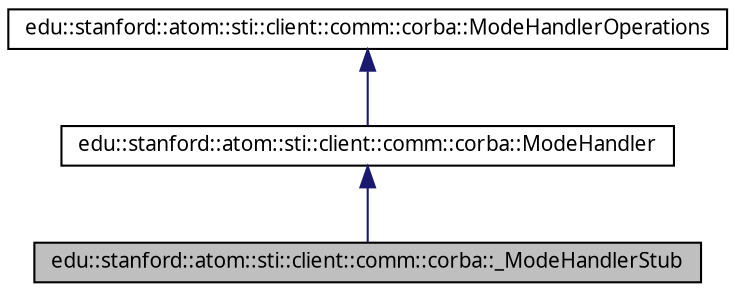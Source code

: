 digraph G
{
  edge [fontname="FreeSans.ttf",fontsize=10,labelfontname="FreeSans.ttf",labelfontsize=10];
  node [fontname="FreeSans.ttf",fontsize=10,shape=record];
  Node1 [label="edu::stanford::atom::sti::client::comm::corba::_ModeHandlerStub",height=0.2,width=0.4,color="black", fillcolor="grey75", style="filled" fontcolor="black"];
  Node2 -> Node1 [dir=back,color="midnightblue",fontsize=10,style="solid",fontname="FreeSans.ttf"];
  Node2 [label="edu::stanford::atom::sti::client::comm::corba::ModeHandler",height=0.2,width=0.4,color="black", fillcolor="white", style="filled",URL="$interfaceedu_1_1stanford_1_1atom_1_1sti_1_1client_1_1comm_1_1corba_1_1ModeHandler.html"];
  Node3 -> Node2 [dir=back,color="midnightblue",fontsize=10,style="solid",fontname="FreeSans.ttf"];
  Node3 [label="edu::stanford::atom::sti::client::comm::corba::ModeHandlerOperations",height=0.2,width=0.4,color="black", fillcolor="white", style="filled",URL="$interfaceedu_1_1stanford_1_1atom_1_1sti_1_1client_1_1comm_1_1corba_1_1ModeHandlerOperations.html"];
}
